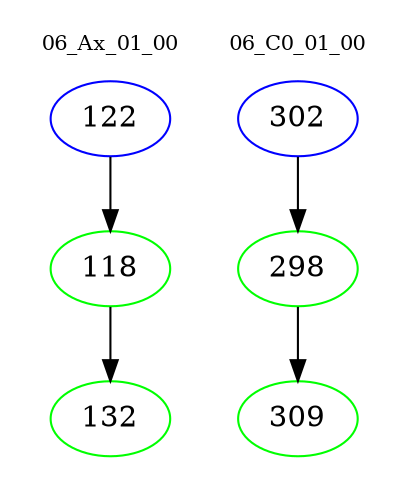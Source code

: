 digraph{
subgraph cluster_0 {
color = white
label = "06_Ax_01_00";
fontsize=10;
T0_122 [label="122", color="blue"]
T0_122 -> T0_118 [color="black"]
T0_118 [label="118", color="green"]
T0_118 -> T0_132 [color="black"]
T0_132 [label="132", color="green"]
}
subgraph cluster_1 {
color = white
label = "06_C0_01_00";
fontsize=10;
T1_302 [label="302", color="blue"]
T1_302 -> T1_298 [color="black"]
T1_298 [label="298", color="green"]
T1_298 -> T1_309 [color="black"]
T1_309 [label="309", color="green"]
}
}
